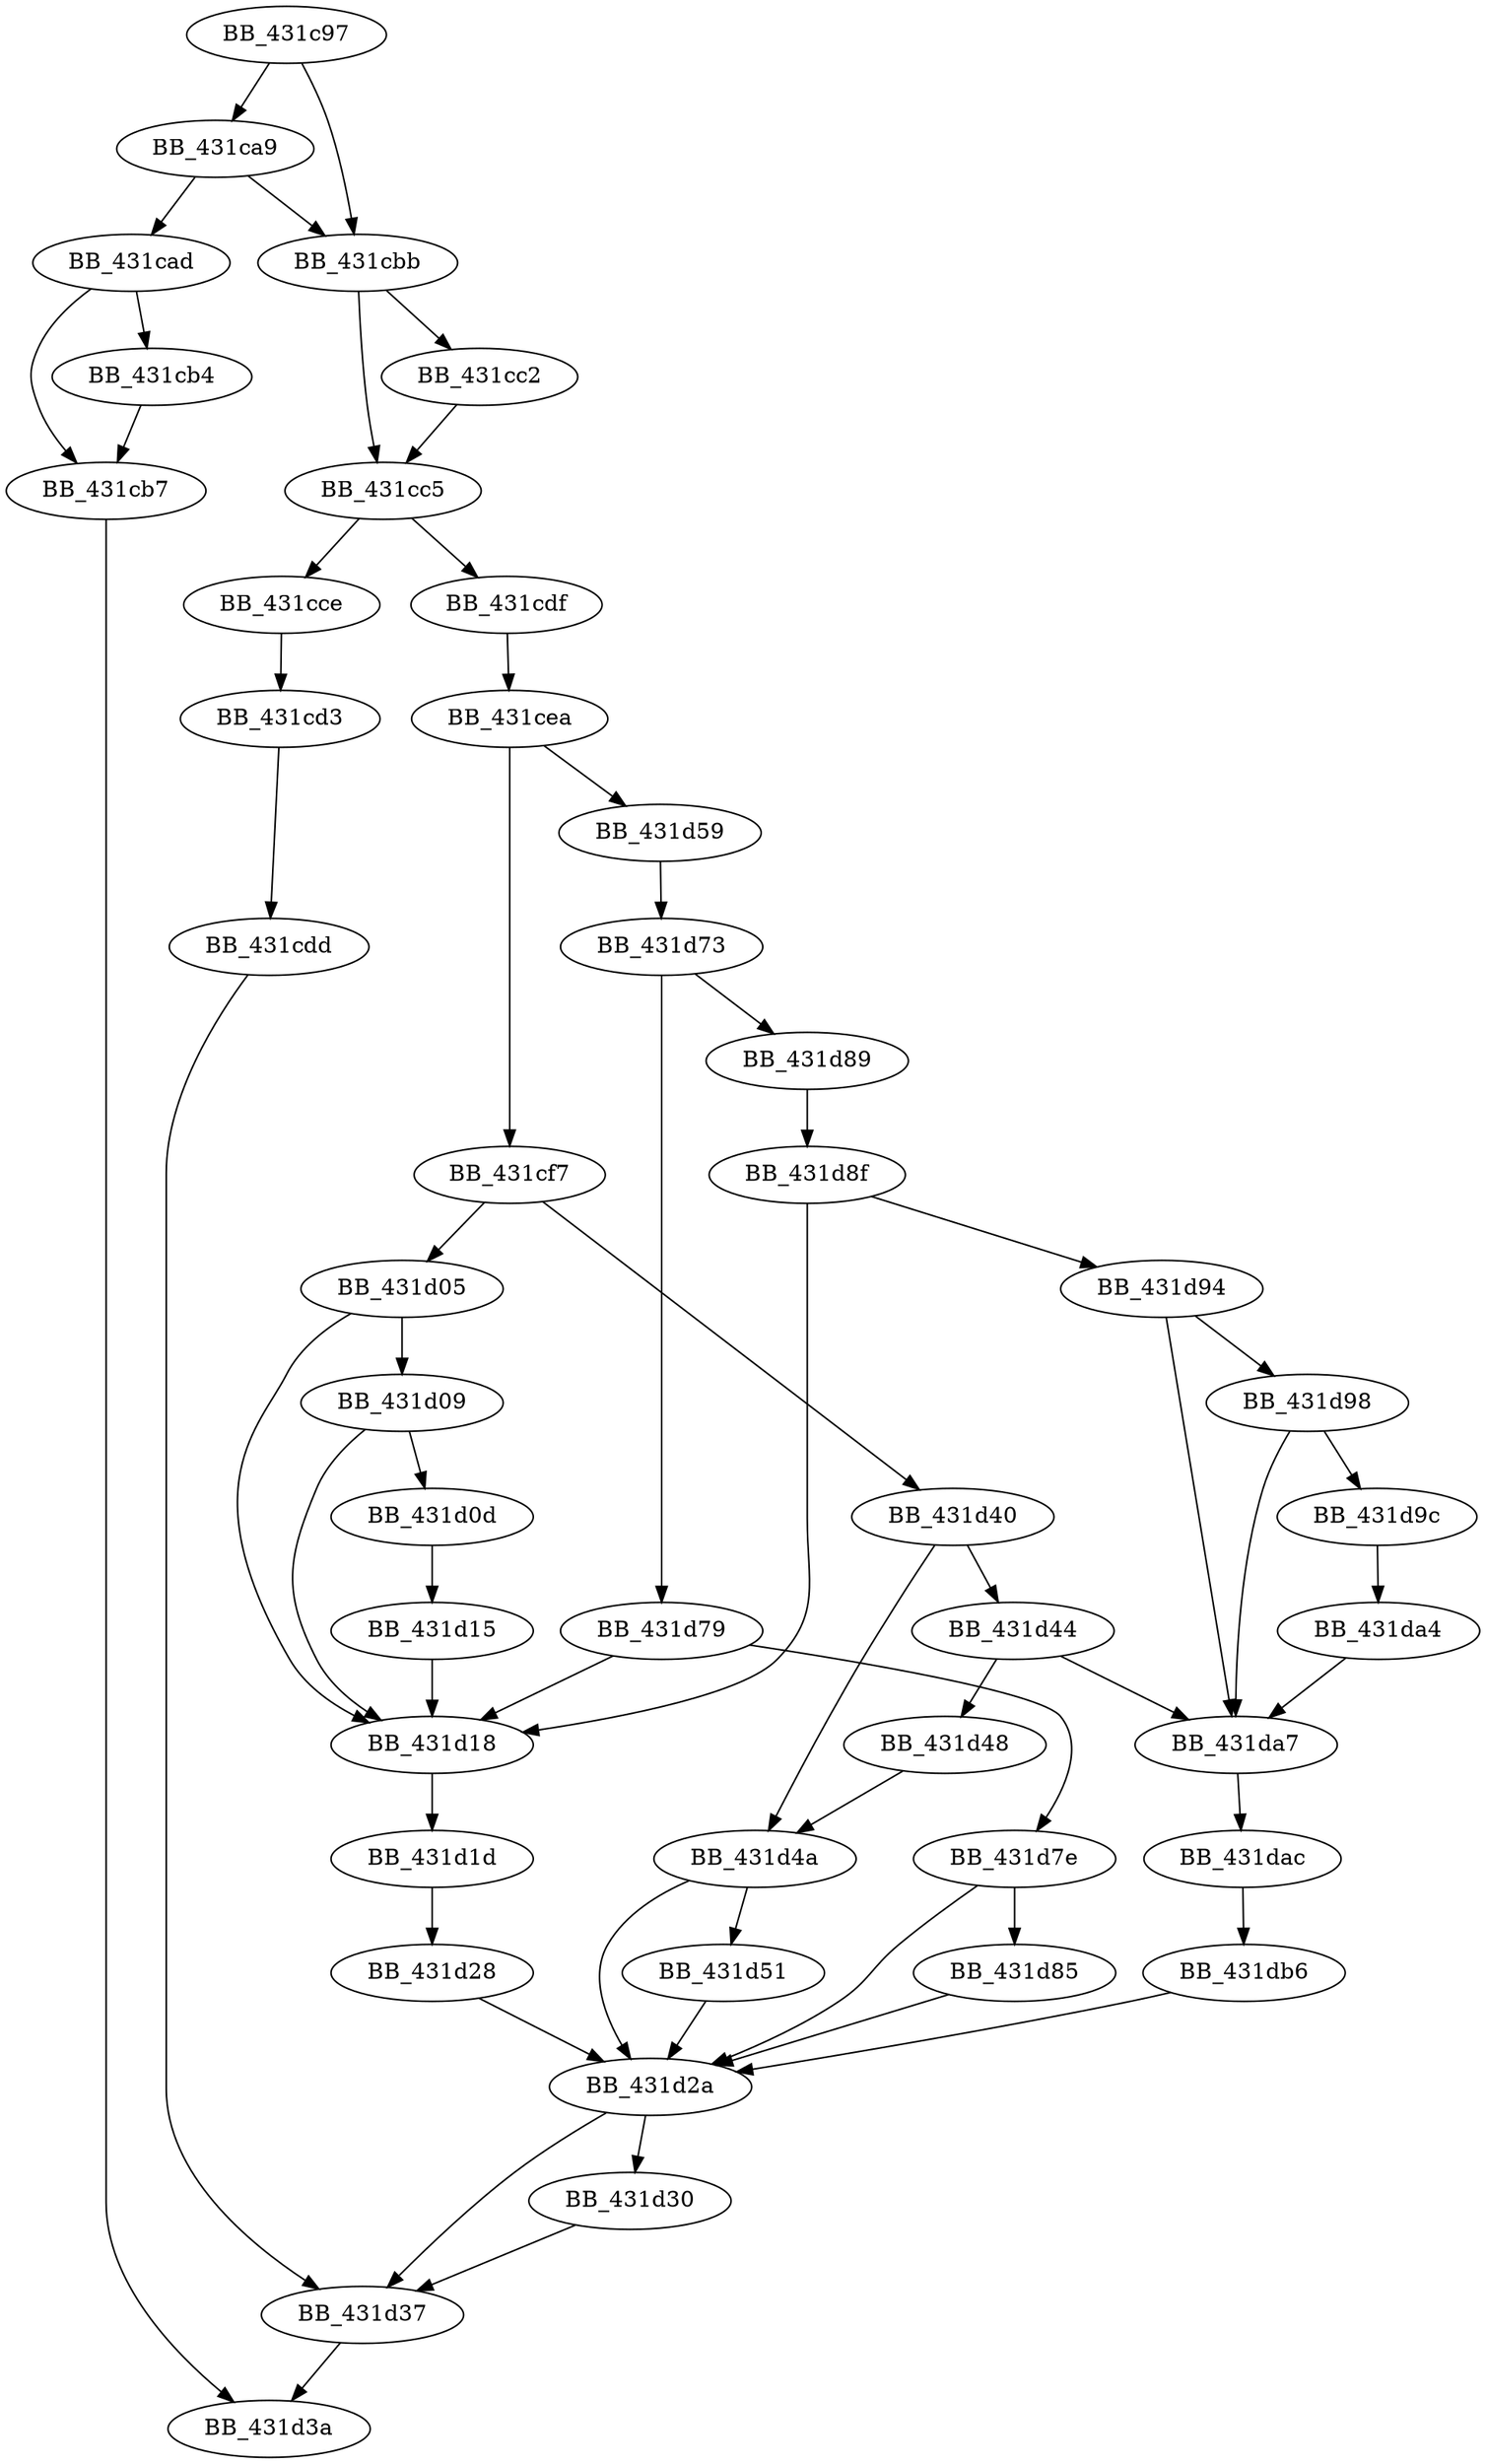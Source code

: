DiGraph __wctomb_s_l{
BB_431c97->BB_431ca9
BB_431c97->BB_431cbb
BB_431ca9->BB_431cad
BB_431ca9->BB_431cbb
BB_431cad->BB_431cb4
BB_431cad->BB_431cb7
BB_431cb4->BB_431cb7
BB_431cb7->BB_431d3a
BB_431cbb->BB_431cc2
BB_431cbb->BB_431cc5
BB_431cc2->BB_431cc5
BB_431cc5->BB_431cce
BB_431cc5->BB_431cdf
BB_431cce->BB_431cd3
BB_431cd3->BB_431cdd
BB_431cdd->BB_431d37
BB_431cdf->BB_431cea
BB_431cea->BB_431cf7
BB_431cea->BB_431d59
BB_431cf7->BB_431d05
BB_431cf7->BB_431d40
BB_431d05->BB_431d09
BB_431d05->BB_431d18
BB_431d09->BB_431d0d
BB_431d09->BB_431d18
BB_431d0d->BB_431d15
BB_431d15->BB_431d18
BB_431d18->BB_431d1d
BB_431d1d->BB_431d28
BB_431d28->BB_431d2a
BB_431d2a->BB_431d30
BB_431d2a->BB_431d37
BB_431d30->BB_431d37
BB_431d37->BB_431d3a
BB_431d40->BB_431d44
BB_431d40->BB_431d4a
BB_431d44->BB_431d48
BB_431d44->BB_431da7
BB_431d48->BB_431d4a
BB_431d4a->BB_431d2a
BB_431d4a->BB_431d51
BB_431d51->BB_431d2a
BB_431d59->BB_431d73
BB_431d73->BB_431d79
BB_431d73->BB_431d89
BB_431d79->BB_431d18
BB_431d79->BB_431d7e
BB_431d7e->BB_431d2a
BB_431d7e->BB_431d85
BB_431d85->BB_431d2a
BB_431d89->BB_431d8f
BB_431d8f->BB_431d18
BB_431d8f->BB_431d94
BB_431d94->BB_431d98
BB_431d94->BB_431da7
BB_431d98->BB_431d9c
BB_431d98->BB_431da7
BB_431d9c->BB_431da4
BB_431da4->BB_431da7
BB_431da7->BB_431dac
BB_431dac->BB_431db6
BB_431db6->BB_431d2a
}
